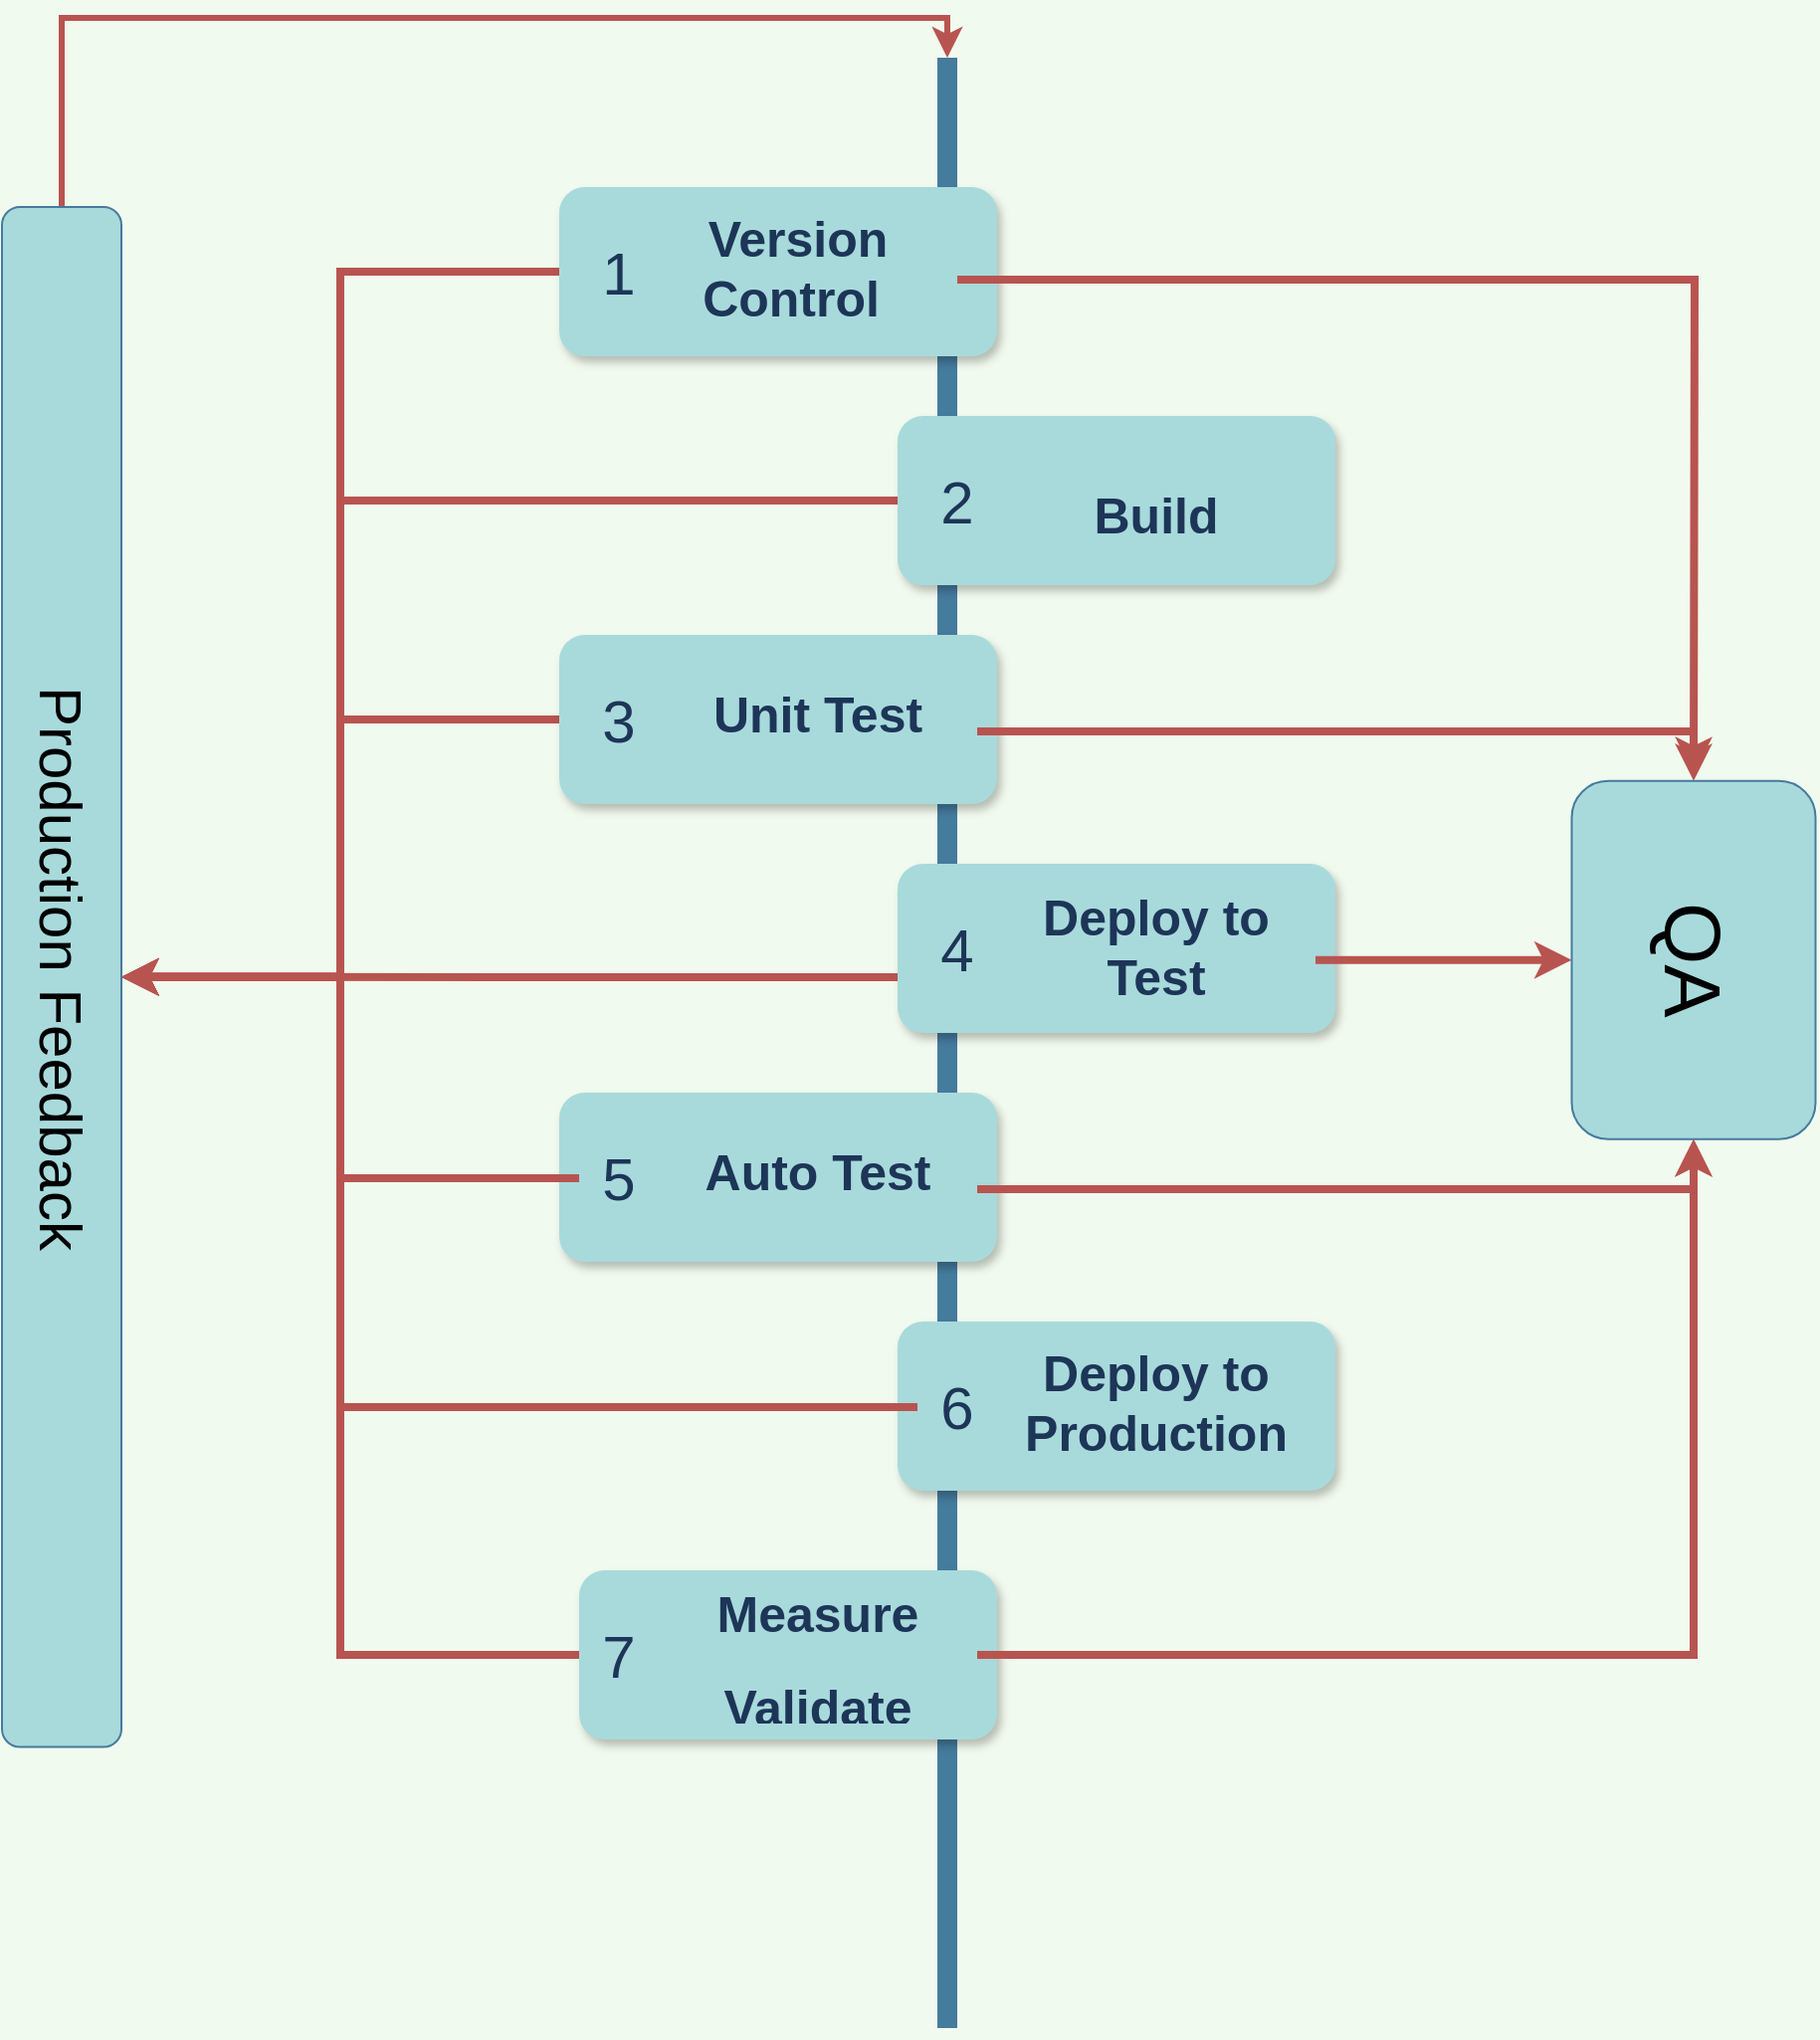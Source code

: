 <mxfile version="20.2.2" type="github">
  <diagram name="Page-1" id="fbcf5db9-b524-4cd4-e4f3-379dc89c3999">
    <mxGraphModel dx="2066" dy="964" grid="1" gridSize="10" guides="1" tooltips="1" connect="1" arrows="1" fold="1" page="1" pageScale="1" pageWidth="850" pageHeight="1100" background="#F1FAEE" math="0" shadow="0">
      <root>
        <mxCell id="0" />
        <mxCell id="1" parent="0" />
        <mxCell id="2a0f93b5c73ef8e7-1" value="" style="line;strokeWidth=10;direction=south;html=1;fillColor=none;fontSize=13;fontColor=#1D3557;align=center;strokeColor=#457B9D;labelBackgroundColor=#F1FAEE;" parent="1" vertex="1">
          <mxGeometry x="360" y="70" width="10" height="990" as="geometry" />
        </mxCell>
        <mxCell id="4NYP6X48SP8oN8qisQkF-20" style="edgeStyle=orthogonalEdgeStyle;rounded=0;orthogonalLoop=1;jettySize=auto;html=1;fontColor=#1D3557;strokeColor=#b85450;fillColor=#f8cecc;strokeWidth=4;" edge="1" parent="1" source="2a0f93b5c73ef8e7-2" target="4NYP6X48SP8oN8qisQkF-21">
          <mxGeometry relative="1" as="geometry">
            <mxPoint x="80" y="177.5" as="targetPoint" />
          </mxGeometry>
        </mxCell>
        <mxCell id="2a0f93b5c73ef8e7-2" value="" style="rounded=1;whiteSpace=wrap;html=1;strokeColor=none;strokeWidth=1;fillColor=#A8DADC;fontSize=13;fontColor=#1D3557;align=center;gradientDirection=east;verticalAlign=top;shadow=1;" parent="1" vertex="1">
          <mxGeometry x="170" y="135" width="220" height="85" as="geometry" />
        </mxCell>
        <mxCell id="2a0f93b5c73ef8e7-3" value="1" style="text;html=1;strokeColor=none;fillColor=none;align=center;verticalAlign=middle;whiteSpace=wrap;fontSize=30;fontColor=#1D3557;" parent="1" vertex="1">
          <mxGeometry x="180" y="168" width="40" height="20" as="geometry" />
        </mxCell>
        <mxCell id="4NYP6X48SP8oN8qisQkF-19" style="edgeStyle=orthogonalEdgeStyle;rounded=0;orthogonalLoop=1;jettySize=auto;html=1;fontColor=#1D3557;strokeColor=#b85450;fillColor=#f8cecc;entryX=0.5;entryY=0;entryDx=0;entryDy=0;strokeWidth=4;" edge="1" parent="1" source="2a0f93b5c73ef8e7-4" target="4NYP6X48SP8oN8qisQkF-21">
          <mxGeometry relative="1" as="geometry">
            <mxPoint x="100" y="290" as="targetPoint" />
            <Array as="points">
              <mxPoint x="60" y="293" />
              <mxPoint x="60" y="532" />
            </Array>
          </mxGeometry>
        </mxCell>
        <mxCell id="2a0f93b5c73ef8e7-4" value="" style="rounded=1;whiteSpace=wrap;html=1;strokeColor=none;strokeWidth=1;fillColor=#A8DADC;fontSize=13;fontColor=#1D3557;align=center;gradientDirection=east;verticalAlign=top;shadow=1;" parent="1" vertex="1">
          <mxGeometry x="340" y="250" width="220" height="85" as="geometry" />
        </mxCell>
        <mxCell id="2a0f93b5c73ef8e7-5" value="2" style="text;html=1;strokeColor=none;fillColor=none;align=center;verticalAlign=middle;whiteSpace=wrap;fontSize=30;fontColor=#1D3557;" parent="1" vertex="1">
          <mxGeometry x="350" y="283" width="40" height="20" as="geometry" />
        </mxCell>
        <mxCell id="4NYP6X48SP8oN8qisQkF-17" style="edgeStyle=orthogonalEdgeStyle;rounded=0;orthogonalLoop=1;jettySize=auto;html=1;fontColor=#1D3557;strokeColor=#b85450;fillColor=#f8cecc;entryX=0.5;entryY=0;entryDx=0;entryDy=0;strokeWidth=4;" edge="1" parent="1" source="2a0f93b5c73ef8e7-6" target="4NYP6X48SP8oN8qisQkF-21">
          <mxGeometry relative="1" as="geometry">
            <mxPoint x="80" y="402.5" as="targetPoint" />
          </mxGeometry>
        </mxCell>
        <mxCell id="2a0f93b5c73ef8e7-6" value="" style="rounded=1;whiteSpace=wrap;html=1;strokeColor=none;strokeWidth=1;fillColor=#A8DADC;fontSize=13;fontColor=#1D3557;align=center;gradientDirection=east;verticalAlign=top;shadow=1;" parent="1" vertex="1">
          <mxGeometry x="170" y="360" width="220" height="85" as="geometry" />
        </mxCell>
        <mxCell id="2a0f93b5c73ef8e7-7" value="3" style="text;html=1;strokeColor=none;fillColor=none;align=center;verticalAlign=middle;whiteSpace=wrap;fontSize=30;fontColor=#1D3557;" parent="1" vertex="1">
          <mxGeometry x="180" y="393" width="40" height="20" as="geometry" />
        </mxCell>
        <mxCell id="4NYP6X48SP8oN8qisQkF-16" style="edgeStyle=orthogonalEdgeStyle;rounded=0;orthogonalLoop=1;jettySize=auto;html=1;fontColor=#1D3557;strokeColor=#b85450;fillColor=#f8cecc;entryX=0.5;entryY=0;entryDx=0;entryDy=0;strokeWidth=4;" edge="1" parent="1" source="2a0f93b5c73ef8e7-8" target="4NYP6X48SP8oN8qisQkF-21">
          <mxGeometry relative="1" as="geometry">
            <mxPoint x="80" y="517.5" as="targetPoint" />
            <Array as="points">
              <mxPoint x="240" y="532" />
              <mxPoint x="240" y="532" />
            </Array>
          </mxGeometry>
        </mxCell>
        <mxCell id="2a0f93b5c73ef8e7-8" value="" style="rounded=1;whiteSpace=wrap;html=1;strokeColor=none;strokeWidth=1;fillColor=#A8DADC;fontSize=13;fontColor=#1D3557;align=center;gradientDirection=east;verticalAlign=top;shadow=1;" parent="1" vertex="1">
          <mxGeometry x="340" y="475" width="220" height="85" as="geometry" />
        </mxCell>
        <mxCell id="2a0f93b5c73ef8e7-9" value="4" style="text;html=1;strokeColor=none;fillColor=none;align=center;verticalAlign=middle;whiteSpace=wrap;fontSize=30;fontColor=#1D3557;" parent="1" vertex="1">
          <mxGeometry x="350" y="508" width="40" height="20" as="geometry" />
        </mxCell>
        <mxCell id="2a0f93b5c73ef8e7-10" value="" style="rounded=1;whiteSpace=wrap;html=1;strokeColor=none;strokeWidth=1;fillColor=#A8DADC;fontSize=13;fontColor=#1D3557;align=center;gradientDirection=east;verticalAlign=top;shadow=1;" parent="1" vertex="1">
          <mxGeometry x="170" y="590" width="220" height="85" as="geometry" />
        </mxCell>
        <mxCell id="4NYP6X48SP8oN8qisQkF-15" style="edgeStyle=orthogonalEdgeStyle;rounded=0;orthogonalLoop=1;jettySize=auto;html=1;fontColor=#1D3557;strokeColor=#b85450;fillColor=#f8cecc;entryX=0.5;entryY=0;entryDx=0;entryDy=0;strokeWidth=4;" edge="1" parent="1" source="2a0f93b5c73ef8e7-11" target="4NYP6X48SP8oN8qisQkF-21">
          <mxGeometry relative="1" as="geometry">
            <mxPoint x="80" y="633" as="targetPoint" />
            <Array as="points">
              <mxPoint x="60" y="633" />
              <mxPoint x="60" y="532" />
            </Array>
          </mxGeometry>
        </mxCell>
        <mxCell id="2a0f93b5c73ef8e7-11" value="5" style="text;html=1;strokeColor=none;fillColor=none;align=center;verticalAlign=middle;whiteSpace=wrap;fontSize=30;fontColor=#1D3557;" parent="1" vertex="1">
          <mxGeometry x="180" y="623" width="40" height="20" as="geometry" />
        </mxCell>
        <mxCell id="2a0f93b5c73ef8e7-12" value="" style="rounded=1;whiteSpace=wrap;html=1;strokeColor=none;strokeWidth=1;fillColor=#A8DADC;fontSize=13;fontColor=#1D3557;align=center;gradientDirection=east;verticalAlign=top;shadow=1;" parent="1" vertex="1">
          <mxGeometry x="340" y="705" width="220" height="85" as="geometry" />
        </mxCell>
        <mxCell id="4NYP6X48SP8oN8qisQkF-14" style="edgeStyle=orthogonalEdgeStyle;rounded=0;orthogonalLoop=1;jettySize=auto;html=1;fontColor=#1D3557;strokeColor=#b85450;fillColor=#f8cecc;entryX=0.5;entryY=0;entryDx=0;entryDy=0;strokeWidth=4;" edge="1" parent="1" source="2a0f93b5c73ef8e7-13" target="4NYP6X48SP8oN8qisQkF-21">
          <mxGeometry relative="1" as="geometry">
            <mxPoint x="80" y="748" as="targetPoint" />
            <Array as="points">
              <mxPoint x="60" y="748" />
              <mxPoint x="60" y="532" />
            </Array>
          </mxGeometry>
        </mxCell>
        <mxCell id="2a0f93b5c73ef8e7-13" value="6" style="text;html=1;strokeColor=none;fillColor=none;align=center;verticalAlign=middle;whiteSpace=wrap;fontSize=30;fontColor=#1D3557;" parent="1" vertex="1">
          <mxGeometry x="350" y="738" width="40" height="20" as="geometry" />
        </mxCell>
        <mxCell id="4NYP6X48SP8oN8qisQkF-13" style="edgeStyle=orthogonalEdgeStyle;rounded=0;orthogonalLoop=1;jettySize=auto;html=1;fontColor=#1D3557;strokeColor=#b85450;fillColor=#f8cecc;entryX=0.5;entryY=0;entryDx=0;entryDy=0;strokeWidth=4;" edge="1" parent="1" source="2a0f93b5c73ef8e7-14" target="4NYP6X48SP8oN8qisQkF-21">
          <mxGeometry relative="1" as="geometry">
            <mxPoint x="80" y="872.5" as="targetPoint" />
            <Array as="points">
              <mxPoint x="60" y="873" />
              <mxPoint x="60" y="532" />
            </Array>
          </mxGeometry>
        </mxCell>
        <mxCell id="2a0f93b5c73ef8e7-14" value="" style="rounded=1;whiteSpace=wrap;html=1;strokeColor=none;strokeWidth=1;fillColor=#A8DADC;fontSize=13;fontColor=#1D3557;align=center;gradientDirection=east;verticalAlign=top;shadow=1;" parent="1" vertex="1">
          <mxGeometry x="180" y="830" width="210" height="85" as="geometry" />
        </mxCell>
        <mxCell id="2a0f93b5c73ef8e7-15" value="7" style="text;html=1;strokeColor=none;fillColor=none;align=center;verticalAlign=middle;whiteSpace=wrap;fontSize=30;fontColor=#1D3557;" parent="1" vertex="1">
          <mxGeometry x="180" y="863" width="40" height="20" as="geometry" />
        </mxCell>
        <mxCell id="4NYP6X48SP8oN8qisQkF-29" style="edgeStyle=orthogonalEdgeStyle;rounded=0;orthogonalLoop=1;jettySize=auto;html=1;labelBackgroundColor=#FF0000;fontFamily=Helvetica;fontSize=40;fontColor=#000000;strokeColor=#b85450;strokeWidth=4;fillColor=#f8cecc;" edge="1" parent="1" source="2a0f93b5c73ef8e7-18">
          <mxGeometry relative="1" as="geometry">
            <mxPoint x="740" y="430" as="targetPoint" />
          </mxGeometry>
        </mxCell>
        <mxCell id="2a0f93b5c73ef8e7-18" value="&lt;h1 style=&quot;font-size: 25px;&quot;&gt;Version Control&amp;nbsp;&lt;/h1&gt;" style="text;html=1;spacing=5;spacingTop=-20;whiteSpace=wrap;overflow=hidden;strokeWidth=4;fontSize=25;align=center;perimeterSpacing=0;verticalAlign=middle;labelBackgroundColor=none;labelBorderColor=none;fontColor=#1D3557;" parent="1" vertex="1">
          <mxGeometry x="210" y="143" width="160" height="77" as="geometry" />
        </mxCell>
        <mxCell id="2a0f93b5c73ef8e7-19" value="&lt;h1 style=&quot;font-size: 25px;&quot;&gt;Build&lt;/h1&gt;" style="text;html=1;spacing=5;spacingTop=-20;whiteSpace=wrap;overflow=hidden;strokeColor=none;strokeWidth=4;fillColor=none;fontSize=25;fontColor=#1D3557;align=center;verticalAlign=middle;" parent="1" vertex="1">
          <mxGeometry x="390" y="270" width="160" height="77" as="geometry" />
        </mxCell>
        <mxCell id="4NYP6X48SP8oN8qisQkF-25" style="edgeStyle=orthogonalEdgeStyle;rounded=0;orthogonalLoop=1;jettySize=auto;html=1;entryX=0;entryY=0.5;entryDx=0;entryDy=0;labelBackgroundColor=#FF0000;fontFamily=Helvetica;fontSize=40;fontColor=#000000;strokeColor=#b85450;strokeWidth=4;fillColor=#f8cecc;" edge="1" parent="1" source="2a0f93b5c73ef8e7-20" target="4NYP6X48SP8oN8qisQkF-24">
          <mxGeometry relative="1" as="geometry" />
        </mxCell>
        <mxCell id="2a0f93b5c73ef8e7-20" value="&lt;h1 style=&quot;font-size: 25px;&quot;&gt;Unit Test&lt;/h1&gt;" style="text;html=1;spacing=5;spacingTop=-20;whiteSpace=wrap;overflow=hidden;strokeColor=none;strokeWidth=4;fillColor=none;fontSize=25;fontColor=#1D3557;align=center;verticalAlign=middle;" parent="1" vertex="1">
          <mxGeometry x="220" y="370" width="160" height="77" as="geometry" />
        </mxCell>
        <mxCell id="4NYP6X48SP8oN8qisQkF-26" style="edgeStyle=orthogonalEdgeStyle;rounded=0;orthogonalLoop=1;jettySize=auto;html=1;entryX=0.5;entryY=1;entryDx=0;entryDy=0;labelBackgroundColor=#FF0000;fontFamily=Helvetica;fontSize=40;fontColor=#000000;strokeColor=#b85450;strokeWidth=4;fillColor=#f8cecc;" edge="1" parent="1" source="2a0f93b5c73ef8e7-21" target="4NYP6X48SP8oN8qisQkF-24">
          <mxGeometry relative="1" as="geometry" />
        </mxCell>
        <mxCell id="2a0f93b5c73ef8e7-21" value="&lt;h1 style=&quot;font-size: 25px;&quot;&gt;Deploy to Test&lt;/h1&gt;" style="text;html=1;spacing=5;spacingTop=-20;whiteSpace=wrap;overflow=hidden;strokeColor=none;strokeWidth=4;fillColor=none;fontSize=25;fontColor=#1D3557;align=center;verticalAlign=middle;" parent="1" vertex="1">
          <mxGeometry x="390" y="484.88" width="160" height="77" as="geometry" />
        </mxCell>
        <mxCell id="4NYP6X48SP8oN8qisQkF-27" style="edgeStyle=orthogonalEdgeStyle;rounded=0;orthogonalLoop=1;jettySize=auto;html=1;entryX=1;entryY=0.5;entryDx=0;entryDy=0;labelBackgroundColor=#FF0000;fontFamily=Helvetica;fontSize=40;fontColor=#000000;strokeColor=#b85450;strokeWidth=4;fillColor=#f8cecc;" edge="1" parent="1" source="2a0f93b5c73ef8e7-22" target="4NYP6X48SP8oN8qisQkF-24">
          <mxGeometry relative="1" as="geometry" />
        </mxCell>
        <mxCell id="2a0f93b5c73ef8e7-22" value="&lt;h1 style=&quot;font-size: 25px;&quot;&gt;Auto Test&lt;/h1&gt;" style="text;html=1;spacing=5;spacingTop=-20;whiteSpace=wrap;overflow=hidden;strokeColor=none;strokeWidth=4;fillColor=none;fontSize=25;fontColor=#1D3557;align=center;verticalAlign=middle;" parent="1" vertex="1">
          <mxGeometry x="220" y="600" width="160" height="77" as="geometry" />
        </mxCell>
        <mxCell id="2a0f93b5c73ef8e7-23" value="&lt;h1 style=&quot;font-size: 25px;&quot;&gt;Deploy to Production&lt;/h1&gt;" style="text;html=1;spacing=5;spacingTop=-20;whiteSpace=wrap;overflow=hidden;strokeColor=none;strokeWidth=4;fillColor=none;fontSize=25;fontColor=#1D3557;align=center;verticalAlign=middle;" parent="1" vertex="1">
          <mxGeometry x="390" y="713" width="160" height="77" as="geometry" />
        </mxCell>
        <mxCell id="4NYP6X48SP8oN8qisQkF-28" style="edgeStyle=orthogonalEdgeStyle;rounded=0;orthogonalLoop=1;jettySize=auto;html=1;labelBackgroundColor=#FF0000;fontFamily=Helvetica;fontSize=40;fontColor=#000000;strokeColor=#b85450;strokeWidth=4;fillColor=#f8cecc;entryX=1;entryY=0.5;entryDx=0;entryDy=0;" edge="1" parent="1" source="2a0f93b5c73ef8e7-24" target="4NYP6X48SP8oN8qisQkF-24">
          <mxGeometry relative="1" as="geometry">
            <mxPoint x="740" y="630" as="targetPoint" />
          </mxGeometry>
        </mxCell>
        <mxCell id="2a0f93b5c73ef8e7-24" value="&lt;h1 style=&quot;font-size: 25px;&quot;&gt;Measure&lt;/h1&gt;&lt;div&gt;&lt;font style=&quot;font-size: 25px;&quot;&gt;&lt;b&gt;Validate&lt;/b&gt;&lt;/font&gt;&lt;/div&gt;" style="text;html=1;spacing=5;spacingTop=-20;whiteSpace=wrap;overflow=hidden;strokeColor=none;strokeWidth=4;fillColor=none;fontSize=25;fontColor=#1D3557;align=center;verticalAlign=middle;" parent="1" vertex="1">
          <mxGeometry x="220" y="834" width="160" height="77" as="geometry" />
        </mxCell>
        <mxCell id="4NYP6X48SP8oN8qisQkF-23" style="edgeStyle=orthogonalEdgeStyle;rounded=0;orthogonalLoop=1;jettySize=auto;html=1;entryX=0;entryY=0.5;entryDx=0;entryDy=0;entryPerimeter=0;fontFamily=Helvetica;fontSize=30;fontColor=#FF0000;strokeColor=#b85450;fillColor=#f8cecc;exitX=0;exitY=0.5;exitDx=0;exitDy=0;labelBackgroundColor=#FF0000;strokeWidth=3;" edge="1" parent="1" source="4NYP6X48SP8oN8qisQkF-21" target="2a0f93b5c73ef8e7-1">
          <mxGeometry relative="1" as="geometry">
            <Array as="points">
              <mxPoint x="-80" y="50" />
              <mxPoint x="365" y="50" />
            </Array>
          </mxGeometry>
        </mxCell>
        <mxCell id="4NYP6X48SP8oN8qisQkF-21" value="Production Feedback&amp;nbsp;" style="rounded=1;whiteSpace=wrap;html=1;fontColor=#000000;strokeColor=#457B9D;fillColor=#A8DADC;fontSize=30;fontFamily=Helvetica;rotation=90;" vertex="1" parent="1">
          <mxGeometry x="-466.87" y="501.88" width="773.75" height="60" as="geometry" />
        </mxCell>
        <mxCell id="4NYP6X48SP8oN8qisQkF-24" value="QA" style="rounded=1;whiteSpace=wrap;html=1;fontFamily=Helvetica;fontSize=40;fontColor=#000000;strokeColor=#457B9D;fillColor=#A8DADC;rotation=90;" vertex="1" parent="1">
          <mxGeometry x="650" y="462.13" width="180" height="122.5" as="geometry" />
        </mxCell>
      </root>
    </mxGraphModel>
  </diagram>
</mxfile>
